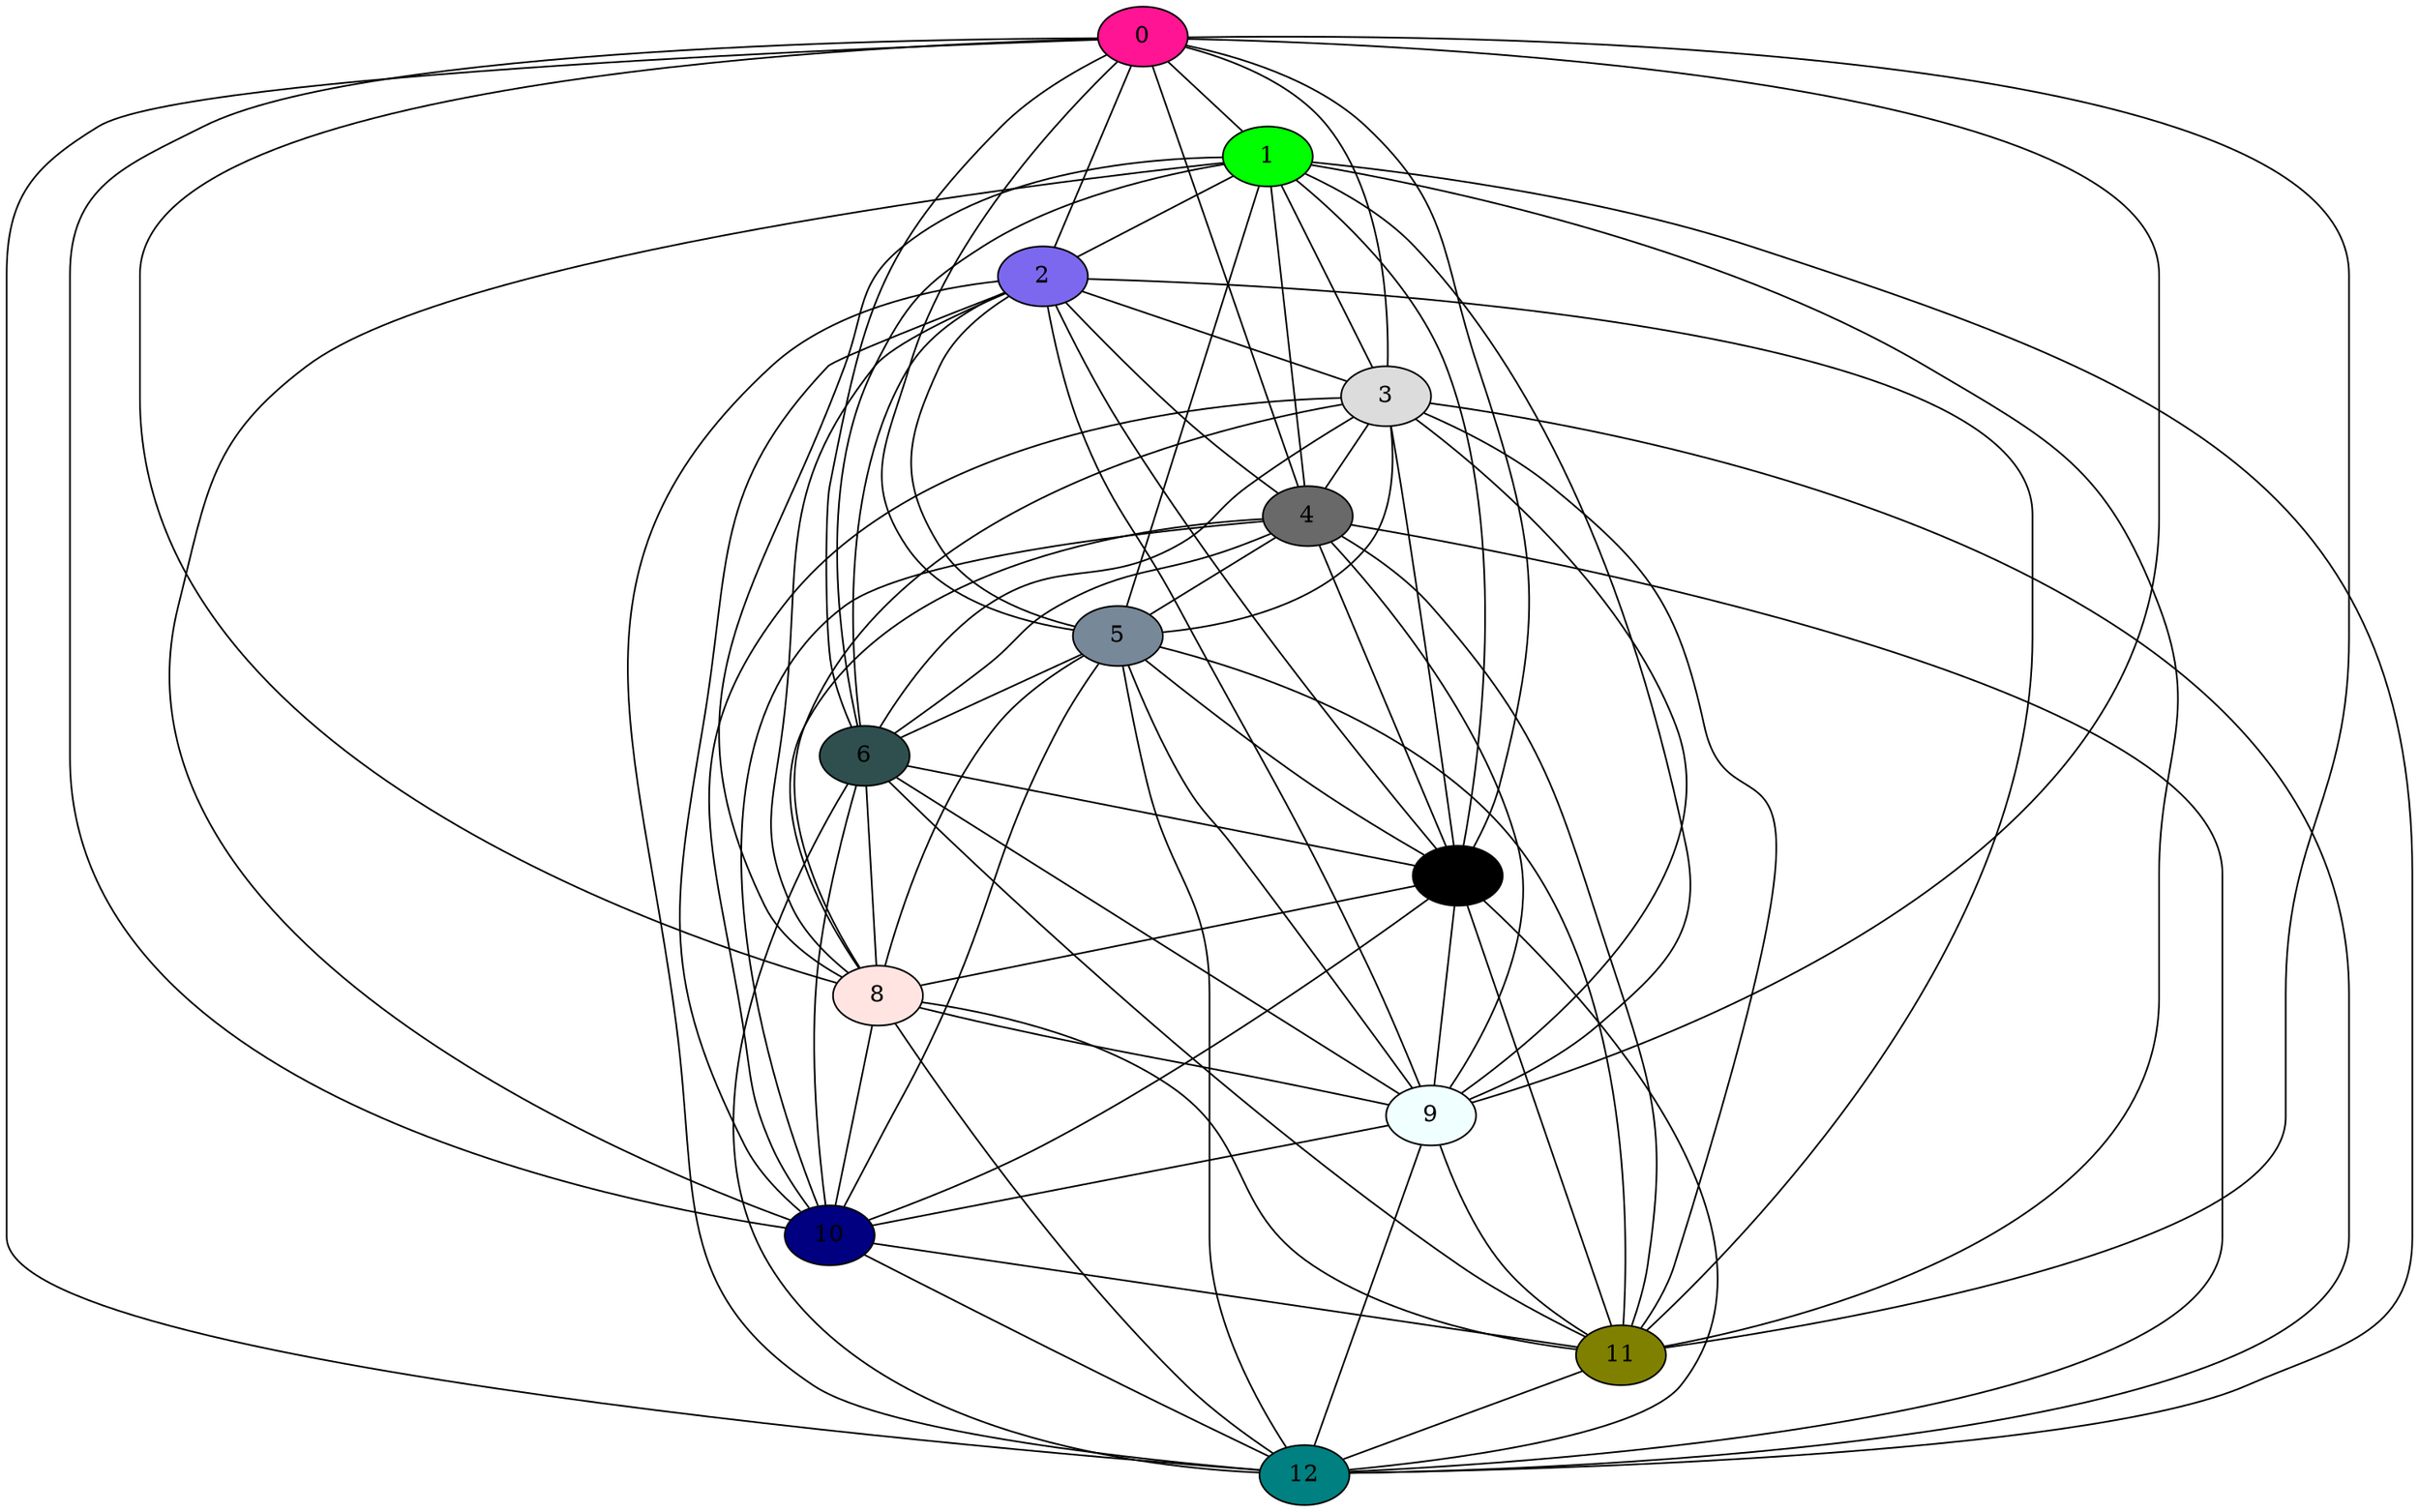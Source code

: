 graph {
12[style = filled, fillcolor = Teal];
11[style = filled, fillcolor = Olive];
10[style = filled, fillcolor = Navy];
9[style = filled, fillcolor = Azure];
8[style = filled, fillcolor = MistyRose];
7[style = filled, fillcolor = Black];
6[style = filled, fillcolor = DarkSlateGray];
5[style = filled, fillcolor = LightSlateGray];
4[style = filled, fillcolor = DimGrey];
3[style = filled, fillcolor = Gainsboro];
2[style = filled, fillcolor = MediumSlateBlue];
1[style = filled, fillcolor = Lime];
0[style = filled, fillcolor = DeepPink];
  0--1; 
  0--2; 
  0--3; 
  0--4; 
  0--5; 
  0--6; 
  0--7; 
  0--8; 
  0--9; 
  0--10; 
  0--11; 
  0--12; 
  1--2; 
  1--3; 
  1--4; 
  1--5; 
  1--6; 
  1--7; 
  1--8; 
  1--9; 
  1--10; 
  1--11; 
  1--12; 
  2--3; 
  2--4; 
  2--5; 
  2--6; 
  2--7; 
  2--8; 
  2--9; 
  2--10; 
  2--11; 
  2--12; 
  3--4; 
  3--5; 
  3--6; 
  3--7; 
  3--8; 
  3--9; 
  3--10; 
  3--11; 
  3--12; 
  4--5; 
  4--6; 
  4--7; 
  4--8; 
  4--9; 
  4--10; 
  4--11; 
  4--12; 
  5--6; 
  5--7; 
  5--8; 
  5--9; 
  5--10; 
  5--11; 
  5--12; 
  6--7; 
  6--8; 
  6--9; 
  6--10; 
  6--11; 
  6--12; 
  7--8; 
  7--9; 
  7--10; 
  7--11; 
  7--12; 
  8--9; 
  8--10; 
  8--11; 
  8--12; 
  9--10; 
  9--11; 
  9--12; 
  10--11; 
  10--12; 
  11--12; 
}
